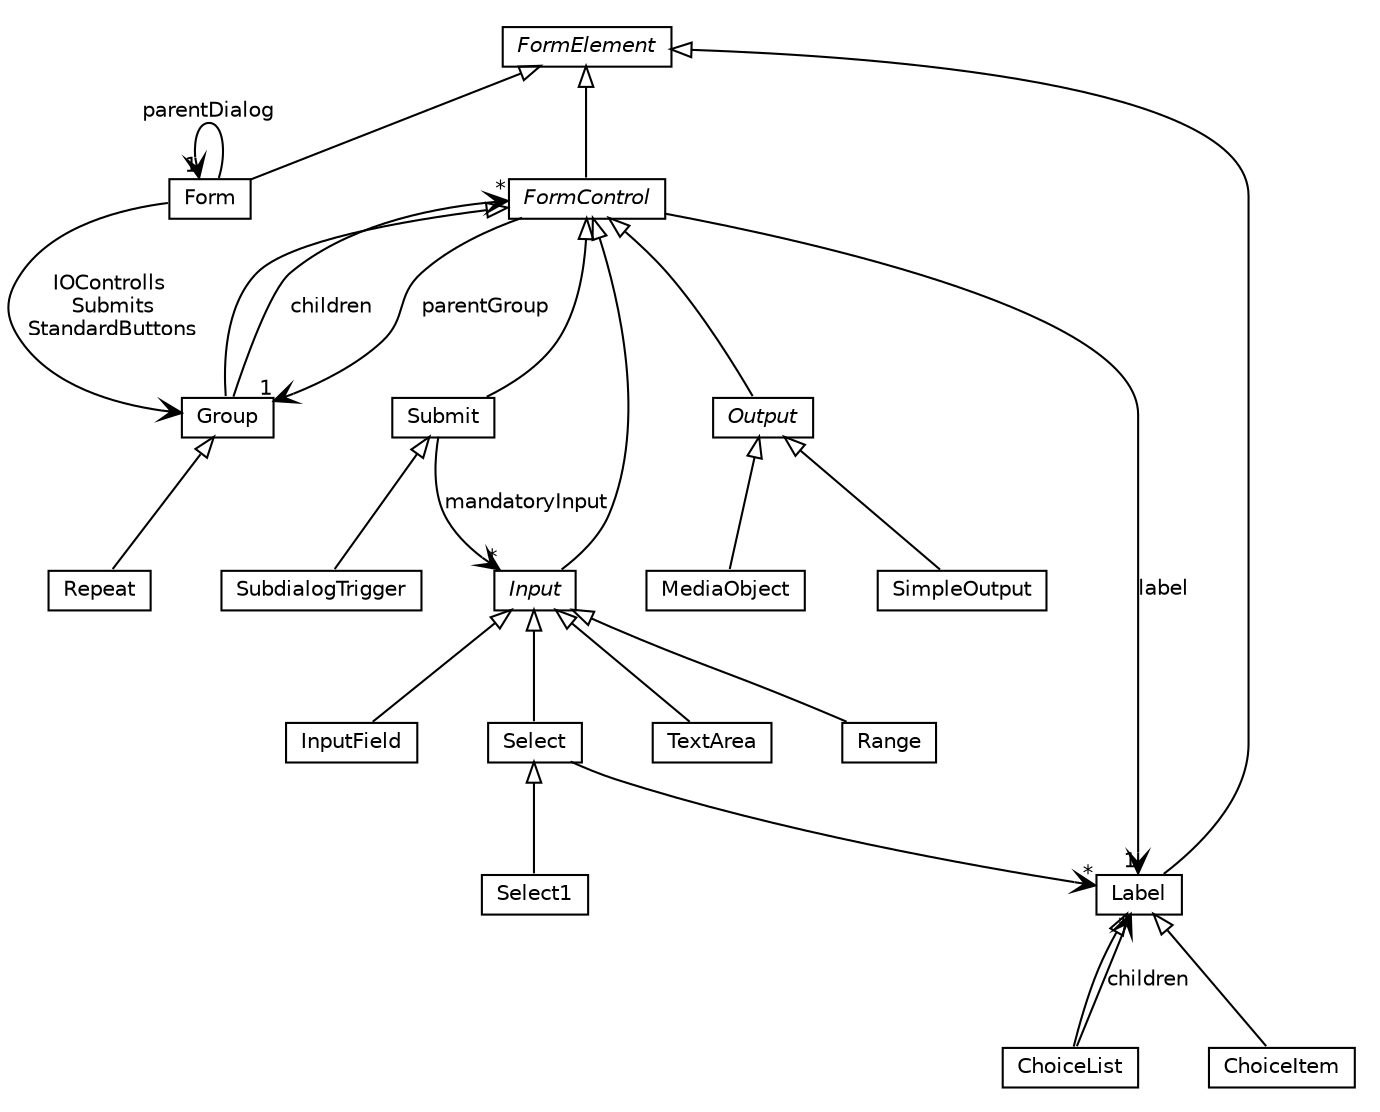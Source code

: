 #!/usr/local/bin/dot
#
# Class diagram 
# Generated by UMLGraph version R5_6-24-gf6e263 (http://www.umlgraph.org/)
#

digraph G {
	edge [fontname="Helvetica",fontsize=10,labelfontname="Helvetica",labelfontsize=10];
	node [fontname="Helvetica",fontsize=10,shape=plaintext];
	nodesep=0.25;
	ranksep=0.5;
	// org.universAAL.middleware.ui.rdf.TextArea
	c48488 [label=<<table title="org.universAAL.middleware.ui.rdf.TextArea" border="0" cellborder="1" cellspacing="0" cellpadding="2" port="p" href="./TextArea.html">
		<tr><td><table border="0" cellspacing="0" cellpadding="1">
<tr><td align="center" balign="center"> TextArea </td></tr>
		</table></td></tr>
		</table>>, URL="./TextArea.html", fontname="Helvetica", fontcolor="black", fontsize=10.0];
	// org.universAAL.middleware.ui.rdf.InputField
	c48489 [label=<<table title="org.universAAL.middleware.ui.rdf.InputField" border="0" cellborder="1" cellspacing="0" cellpadding="2" port="p" href="./InputField.html">
		<tr><td><table border="0" cellspacing="0" cellpadding="1">
<tr><td align="center" balign="center"> InputField </td></tr>
		</table></td></tr>
		</table>>, URL="./InputField.html", fontname="Helvetica", fontcolor="black", fontsize=10.0];
	// org.universAAL.middleware.ui.rdf.ChoiceList
	c48490 [label=<<table title="org.universAAL.middleware.ui.rdf.ChoiceList" border="0" cellborder="1" cellspacing="0" cellpadding="2" port="p" href="./ChoiceList.html">
		<tr><td><table border="0" cellspacing="0" cellpadding="1">
<tr><td align="center" balign="center"> ChoiceList </td></tr>
		</table></td></tr>
		</table>>, URL="./ChoiceList.html", fontname="Helvetica", fontcolor="black", fontsize=10.0];
	// org.universAAL.middleware.ui.rdf.Input
	c48491 [label=<<table title="org.universAAL.middleware.ui.rdf.Input" border="0" cellborder="1" cellspacing="0" cellpadding="2" port="p" href="./Input.html">
		<tr><td><table border="0" cellspacing="0" cellpadding="1">
<tr><td align="center" balign="center"><font face="Helvetica-Oblique"> Input </font></td></tr>
		</table></td></tr>
		</table>>, URL="./Input.html", fontname="Helvetica", fontcolor="black", fontsize=10.0];
	// org.universAAL.middleware.ui.rdf.ChoiceItem
	c48492 [label=<<table title="org.universAAL.middleware.ui.rdf.ChoiceItem" border="0" cellborder="1" cellspacing="0" cellpadding="2" port="p" href="./ChoiceItem.html">
		<tr><td><table border="0" cellspacing="0" cellpadding="1">
<tr><td align="center" balign="center"> ChoiceItem </td></tr>
		</table></td></tr>
		</table>>, URL="./ChoiceItem.html", fontname="Helvetica", fontcolor="black", fontsize=10.0];
	// org.universAAL.middleware.ui.rdf.Select
	c48493 [label=<<table title="org.universAAL.middleware.ui.rdf.Select" border="0" cellborder="1" cellspacing="0" cellpadding="2" port="p" href="./Select.html">
		<tr><td><table border="0" cellspacing="0" cellpadding="1">
<tr><td align="center" balign="center"> Select </td></tr>
		</table></td></tr>
		</table>>, URL="./Select.html", fontname="Helvetica", fontcolor="black", fontsize=10.0];
	// org.universAAL.middleware.ui.rdf.Range
	c48494 [label=<<table title="org.universAAL.middleware.ui.rdf.Range" border="0" cellborder="1" cellspacing="0" cellpadding="2" port="p" href="./Range.html">
		<tr><td><table border="0" cellspacing="0" cellpadding="1">
<tr><td align="center" balign="center"> Range </td></tr>
		</table></td></tr>
		</table>>, URL="./Range.html", fontname="Helvetica", fontcolor="black", fontsize=10.0];
	// org.universAAL.middleware.ui.rdf.FormControl
	c48495 [label=<<table title="org.universAAL.middleware.ui.rdf.FormControl" border="0" cellborder="1" cellspacing="0" cellpadding="2" port="p" href="./FormControl.html">
		<tr><td><table border="0" cellspacing="0" cellpadding="1">
<tr><td align="center" balign="center"><font face="Helvetica-Oblique"> FormControl </font></td></tr>
		</table></td></tr>
		</table>>, URL="./FormControl.html", fontname="Helvetica", fontcolor="black", fontsize=10.0];
	// org.universAAL.middleware.ui.rdf.Label
	c48496 [label=<<table title="org.universAAL.middleware.ui.rdf.Label" border="0" cellborder="1" cellspacing="0" cellpadding="2" port="p" href="./Label.html">
		<tr><td><table border="0" cellspacing="0" cellpadding="1">
<tr><td align="center" balign="center"> Label </td></tr>
		</table></td></tr>
		</table>>, URL="./Label.html", fontname="Helvetica", fontcolor="black", fontsize=10.0];
	// org.universAAL.middleware.ui.rdf.Submit
	c48497 [label=<<table title="org.universAAL.middleware.ui.rdf.Submit" border="0" cellborder="1" cellspacing="0" cellpadding="2" port="p" href="./Submit.html">
		<tr><td><table border="0" cellspacing="0" cellpadding="1">
<tr><td align="center" balign="center"> Submit </td></tr>
		</table></td></tr>
		</table>>, URL="./Submit.html", fontname="Helvetica", fontcolor="black", fontsize=10.0];
	// org.universAAL.middleware.ui.rdf.Select1
	c48498 [label=<<table title="org.universAAL.middleware.ui.rdf.Select1" border="0" cellborder="1" cellspacing="0" cellpadding="2" port="p" href="./Select1.html">
		<tr><td><table border="0" cellspacing="0" cellpadding="1">
<tr><td align="center" balign="center"> Select1 </td></tr>
		</table></td></tr>
		</table>>, URL="./Select1.html", fontname="Helvetica", fontcolor="black", fontsize=10.0];
	// org.universAAL.middleware.ui.rdf.MediaObject
	c48499 [label=<<table title="org.universAAL.middleware.ui.rdf.MediaObject" border="0" cellborder="1" cellspacing="0" cellpadding="2" port="p" href="./MediaObject.html">
		<tr><td><table border="0" cellspacing="0" cellpadding="1">
<tr><td align="center" balign="center"> MediaObject </td></tr>
		</table></td></tr>
		</table>>, URL="./MediaObject.html", fontname="Helvetica", fontcolor="black", fontsize=10.0];
	// org.universAAL.middleware.ui.rdf.SimpleOutput
	c48500 [label=<<table title="org.universAAL.middleware.ui.rdf.SimpleOutput" border="0" cellborder="1" cellspacing="0" cellpadding="2" port="p" href="./SimpleOutput.html">
		<tr><td><table border="0" cellspacing="0" cellpadding="1">
<tr><td align="center" balign="center"> SimpleOutput </td></tr>
		</table></td></tr>
		</table>>, URL="./SimpleOutput.html", fontname="Helvetica", fontcolor="black", fontsize=10.0];
	// org.universAAL.middleware.ui.rdf.Output
	c48501 [label=<<table title="org.universAAL.middleware.ui.rdf.Output" border="0" cellborder="1" cellspacing="0" cellpadding="2" port="p" href="./Output.html">
		<tr><td><table border="0" cellspacing="0" cellpadding="1">
<tr><td align="center" balign="center"><font face="Helvetica-Oblique"> Output </font></td></tr>
		</table></td></tr>
		</table>>, URL="./Output.html", fontname="Helvetica", fontcolor="black", fontsize=10.0];
	// org.universAAL.middleware.ui.rdf.Form
	c48502 [label=<<table title="org.universAAL.middleware.ui.rdf.Form" border="0" cellborder="1" cellspacing="0" cellpadding="2" port="p" href="./Form.html">
		<tr><td><table border="0" cellspacing="0" cellpadding="1">
<tr><td align="center" balign="center"> Form </td></tr>
		</table></td></tr>
		</table>>, URL="./Form.html", fontname="Helvetica", fontcolor="black", fontsize=10.0];
	// org.universAAL.middleware.ui.rdf.Group
	c48503 [label=<<table title="org.universAAL.middleware.ui.rdf.Group" border="0" cellborder="1" cellspacing="0" cellpadding="2" port="p" href="./Group.html">
		<tr><td><table border="0" cellspacing="0" cellpadding="1">
<tr><td align="center" balign="center"> Group </td></tr>
		</table></td></tr>
		</table>>, URL="./Group.html", fontname="Helvetica", fontcolor="black", fontsize=10.0];
	// org.universAAL.middleware.ui.rdf.SubdialogTrigger
	c48504 [label=<<table title="org.universAAL.middleware.ui.rdf.SubdialogTrigger" border="0" cellborder="1" cellspacing="0" cellpadding="2" port="p" href="./SubdialogTrigger.html">
		<tr><td><table border="0" cellspacing="0" cellpadding="1">
<tr><td align="center" balign="center"> SubdialogTrigger </td></tr>
		</table></td></tr>
		</table>>, URL="./SubdialogTrigger.html", fontname="Helvetica", fontcolor="black", fontsize=10.0];
	// org.universAAL.middleware.ui.rdf.Repeat
	c48505 [label=<<table title="org.universAAL.middleware.ui.rdf.Repeat" border="0" cellborder="1" cellspacing="0" cellpadding="2" port="p" href="./Repeat.html">
		<tr><td><table border="0" cellspacing="0" cellpadding="1">
<tr><td align="center" balign="center"> Repeat </td></tr>
		</table></td></tr>
		</table>>, URL="./Repeat.html", fontname="Helvetica", fontcolor="black", fontsize=10.0];
	// org.universAAL.middleware.ui.rdf.FormElement
	c48506 [label=<<table title="org.universAAL.middleware.ui.rdf.FormElement" border="0" cellborder="1" cellspacing="0" cellpadding="2" port="p" href="./FormElement.html">
		<tr><td><table border="0" cellspacing="0" cellpadding="1">
<tr><td align="center" balign="center"><font face="Helvetica-Oblique"> FormElement </font></td></tr>
		</table></td></tr>
		</table>>, URL="./FormElement.html", fontname="Helvetica", fontcolor="black", fontsize=10.0];
	//org.universAAL.middleware.ui.rdf.TextArea extends org.universAAL.middleware.ui.rdf.Input
	c48491:p -> c48488:p [dir=back,arrowtail=empty];
	//org.universAAL.middleware.ui.rdf.InputField extends org.universAAL.middleware.ui.rdf.Input
	c48491:p -> c48489:p [dir=back,arrowtail=empty];
	//org.universAAL.middleware.ui.rdf.ChoiceList extends org.universAAL.middleware.ui.rdf.Label
	c48496:p -> c48490:p [dir=back,arrowtail=empty];
	// org.universAAL.middleware.ui.rdf.ChoiceList NAVASSOC org.universAAL.middleware.ui.rdf.Label
	c48490:p -> c48496:p [taillabel="", label="children", headlabel="*", fontname="Helvetica", fontcolor="black", fontsize=10.0, color="black", arrowhead=open];
	//org.universAAL.middleware.ui.rdf.Input extends org.universAAL.middleware.ui.rdf.FormControl
	c48495:p -> c48491:p [dir=back,arrowtail=empty];
	//org.universAAL.middleware.ui.rdf.ChoiceItem extends org.universAAL.middleware.ui.rdf.Label
	c48496:p -> c48492:p [dir=back,arrowtail=empty];
	//org.universAAL.middleware.ui.rdf.Select extends org.universAAL.middleware.ui.rdf.Input
	c48491:p -> c48493:p [dir=back,arrowtail=empty];
	// org.universAAL.middleware.ui.rdf.Select NAVASSOC org.universAAL.middleware.ui.rdf.Label
	c48493:p -> c48496:p [taillabel="", label="", headlabel="*", fontname="Helvetica", fontcolor="black", fontsize=10.0, color="black", arrowhead=open];
	//org.universAAL.middleware.ui.rdf.Range extends org.universAAL.middleware.ui.rdf.Input
	c48491:p -> c48494:p [dir=back,arrowtail=empty];
	//org.universAAL.middleware.ui.rdf.FormControl extends org.universAAL.middleware.ui.rdf.FormElement
	c48506:p -> c48495:p [dir=back,arrowtail=empty];
	// org.universAAL.middleware.ui.rdf.FormControl NAVASSOC org.universAAL.middleware.ui.rdf.Label
	c48495:p -> c48496:p [taillabel="", label="label", headlabel="1", fontname="Helvetica", fontcolor="black", fontsize=10.0, color="black", arrowhead=open];
	// org.universAAL.middleware.ui.rdf.FormControl NAVASSOC org.universAAL.middleware.ui.rdf.Group
	c48495:p -> c48503:p [taillabel="", label="parentGroup", headlabel="1", fontname="Helvetica", fontcolor="black", fontsize=10.0, color="black", arrowhead=open];
	//org.universAAL.middleware.ui.rdf.Label extends org.universAAL.middleware.ui.rdf.FormElement
	c48506:p -> c48496:p [dir=back,arrowtail=empty];
	//org.universAAL.middleware.ui.rdf.Submit extends org.universAAL.middleware.ui.rdf.FormControl
	c48495:p -> c48497:p [dir=back,arrowtail=empty];
	// org.universAAL.middleware.ui.rdf.Submit NAVASSOC org.universAAL.middleware.ui.rdf.Input
	c48497:p -> c48491:p [taillabel="", label="mandatoryInput", headlabel="*", fontname="Helvetica", fontcolor="black", fontsize=10.0, color="black", arrowhead=open];
	//org.universAAL.middleware.ui.rdf.Select1 extends org.universAAL.middleware.ui.rdf.Select
	c48493:p -> c48498:p [dir=back,arrowtail=empty];
	//org.universAAL.middleware.ui.rdf.MediaObject extends org.universAAL.middleware.ui.rdf.Output
	c48501:p -> c48499:p [dir=back,arrowtail=empty];
	//org.universAAL.middleware.ui.rdf.SimpleOutput extends org.universAAL.middleware.ui.rdf.Output
	c48501:p -> c48500:p [dir=back,arrowtail=empty];
	//org.universAAL.middleware.ui.rdf.Output extends org.universAAL.middleware.ui.rdf.FormControl
	c48495:p -> c48501:p [dir=back,arrowtail=empty];
	//org.universAAL.middleware.ui.rdf.Form extends org.universAAL.middleware.ui.rdf.FormElement
	c48506:p -> c48502:p [dir=back,arrowtail=empty];
	// org.universAAL.middleware.ui.rdf.Form NAVASSOC org.universAAL.middleware.ui.rdf.Group
	c48502:p -> c48503:p [taillabel="", label="IOControlls\n Submits\n StandardButtons", headlabel="", fontname="Helvetica", fontcolor="black", fontsize=10.0, color="black", arrowhead=open];
	// org.universAAL.middleware.ui.rdf.Form NAVASSOC org.universAAL.middleware.ui.rdf.Form
	c48502:p -> c48502:p [taillabel="", label="parentDialog", headlabel="1", fontname="Helvetica", fontcolor="black", fontsize=10.0, color="black", arrowhead=open];
	//org.universAAL.middleware.ui.rdf.Group extends org.universAAL.middleware.ui.rdf.FormControl
	c48495:p -> c48503:p [dir=back,arrowtail=empty];
	// org.universAAL.middleware.ui.rdf.Group NAVASSOC org.universAAL.middleware.ui.rdf.FormControl
	c48503:p -> c48495:p [taillabel="", label="children", headlabel="*", fontname="Helvetica", fontcolor="black", fontsize=10.0, color="black", arrowhead=open];
	//org.universAAL.middleware.ui.rdf.SubdialogTrigger extends org.universAAL.middleware.ui.rdf.Submit
	c48497:p -> c48504:p [dir=back,arrowtail=empty];
	//org.universAAL.middleware.ui.rdf.Repeat extends org.universAAL.middleware.ui.rdf.Group
	c48503:p -> c48505:p [dir=back,arrowtail=empty];
}


